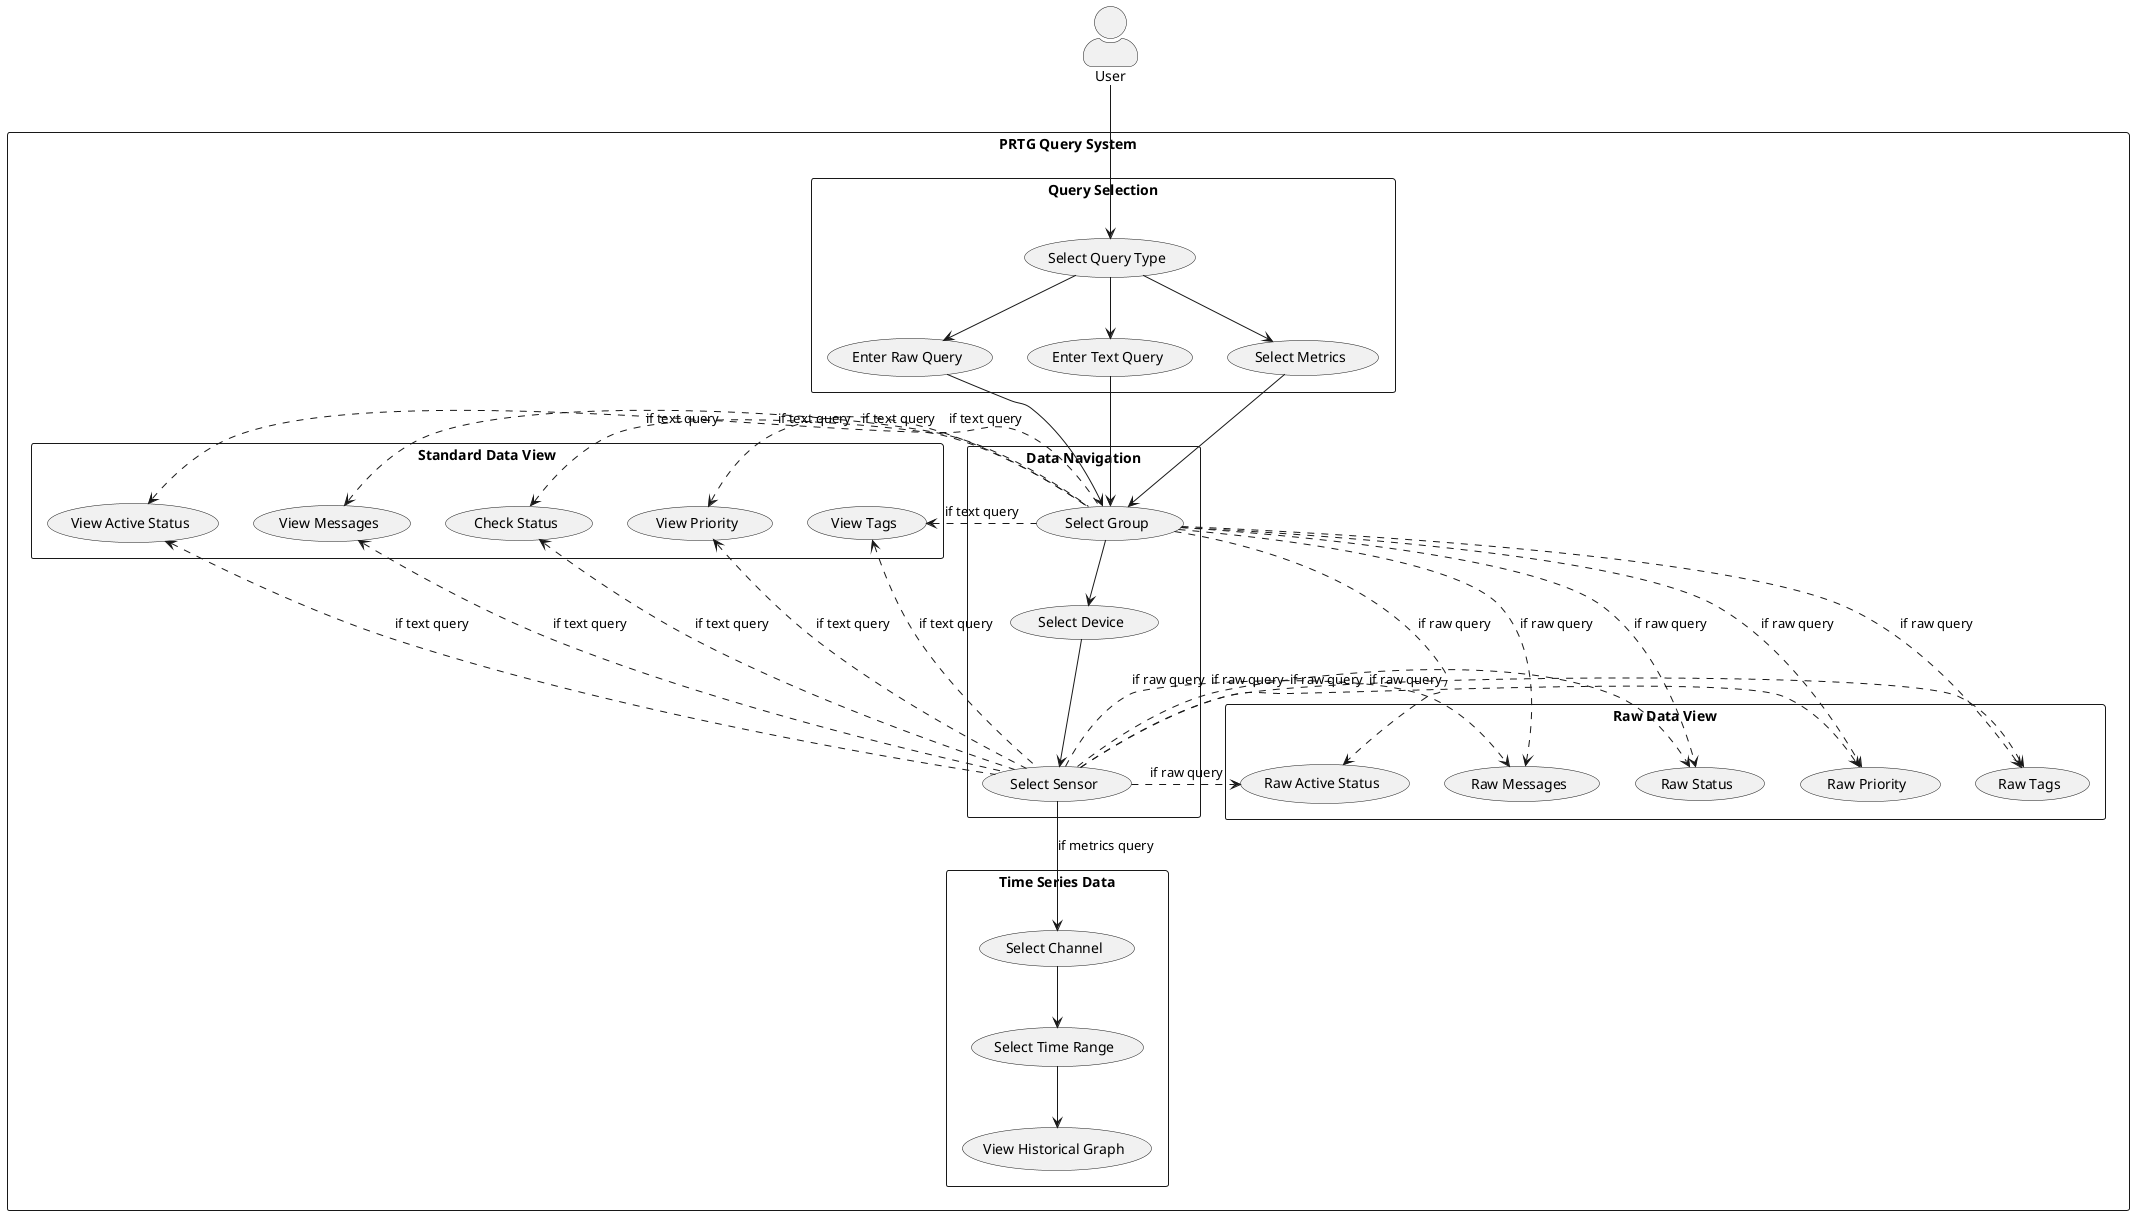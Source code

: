 @startuml Query

skinparam actorStyle awesome
skinparam packageStyle rectangle

actor User

rectangle "PRTG Query System" {
    package "Query Selection" {
        usecase "Select Query Type" as queryType
        usecase "Enter Raw Query" as rawQuery
        usecase "Enter Text Query" as textQuery
        usecase "Select Metrics" as metrics
    }

    package "Data Navigation" {
        usecase "Select Group" as group
        usecase "Select Device" as device
        usecase "Select Sensor" as sensor
    }

    package "Raw Data View" {
        usecase "Raw Active Status" as rawActive
        usecase "Raw Messages" as rawMessages
        usecase "Raw Status" as rawStatus
        usecase "Raw Priority" as rawPriority
        usecase "Raw Tags" as rawTags
    }

    package "Standard Data View" {
        usecase "View Active Status" as active
        usecase "View Messages" as messages
        usecase "Check Status" as status
        usecase "View Priority" as priority
        usecase "View Tags" as tags
    }

    package "Time Series Data" {
        usecase "Select Channel" as channel
        usecase "Select Time Range" as timeRange
        usecase "View Historical Graph" as histGraph
    }
}

User --> queryType
queryType --> rawQuery
queryType --> textQuery
queryType --> metrics

' Common Selection Path
rawQuery --> group
textQuery --> group
metrics --> group
group --> device
device --> sensor

' Raw Query Path
group .right.> rawActive : if raw query
group .right.> rawMessages : if raw query
group .right.> rawStatus : if raw query
group .right.> rawPriority : if raw query
group .right.> rawTags : if raw query

sensor .right.> rawActive : if raw query
sensor .right.> rawMessages : if raw query
sensor .right.> rawStatus : if raw query
sensor .right.> rawPriority : if raw query
sensor .right.> rawTags : if raw query

' Text Query Path
group .left.> active : if text query
group .left.> messages : if text query
group .left.> status : if text query
group .left.> priority : if text query
group .left.> tags : if text query

sensor .left.> active : if text query
sensor .left.> messages : if text query
sensor .left.> status : if text query
sensor .left.> priority : if text query
sensor .left.> tags : if text query

' Metrics Path
sensor --> channel : if metrics query
channel --> timeRange
timeRange --> histGraph

@enduml
